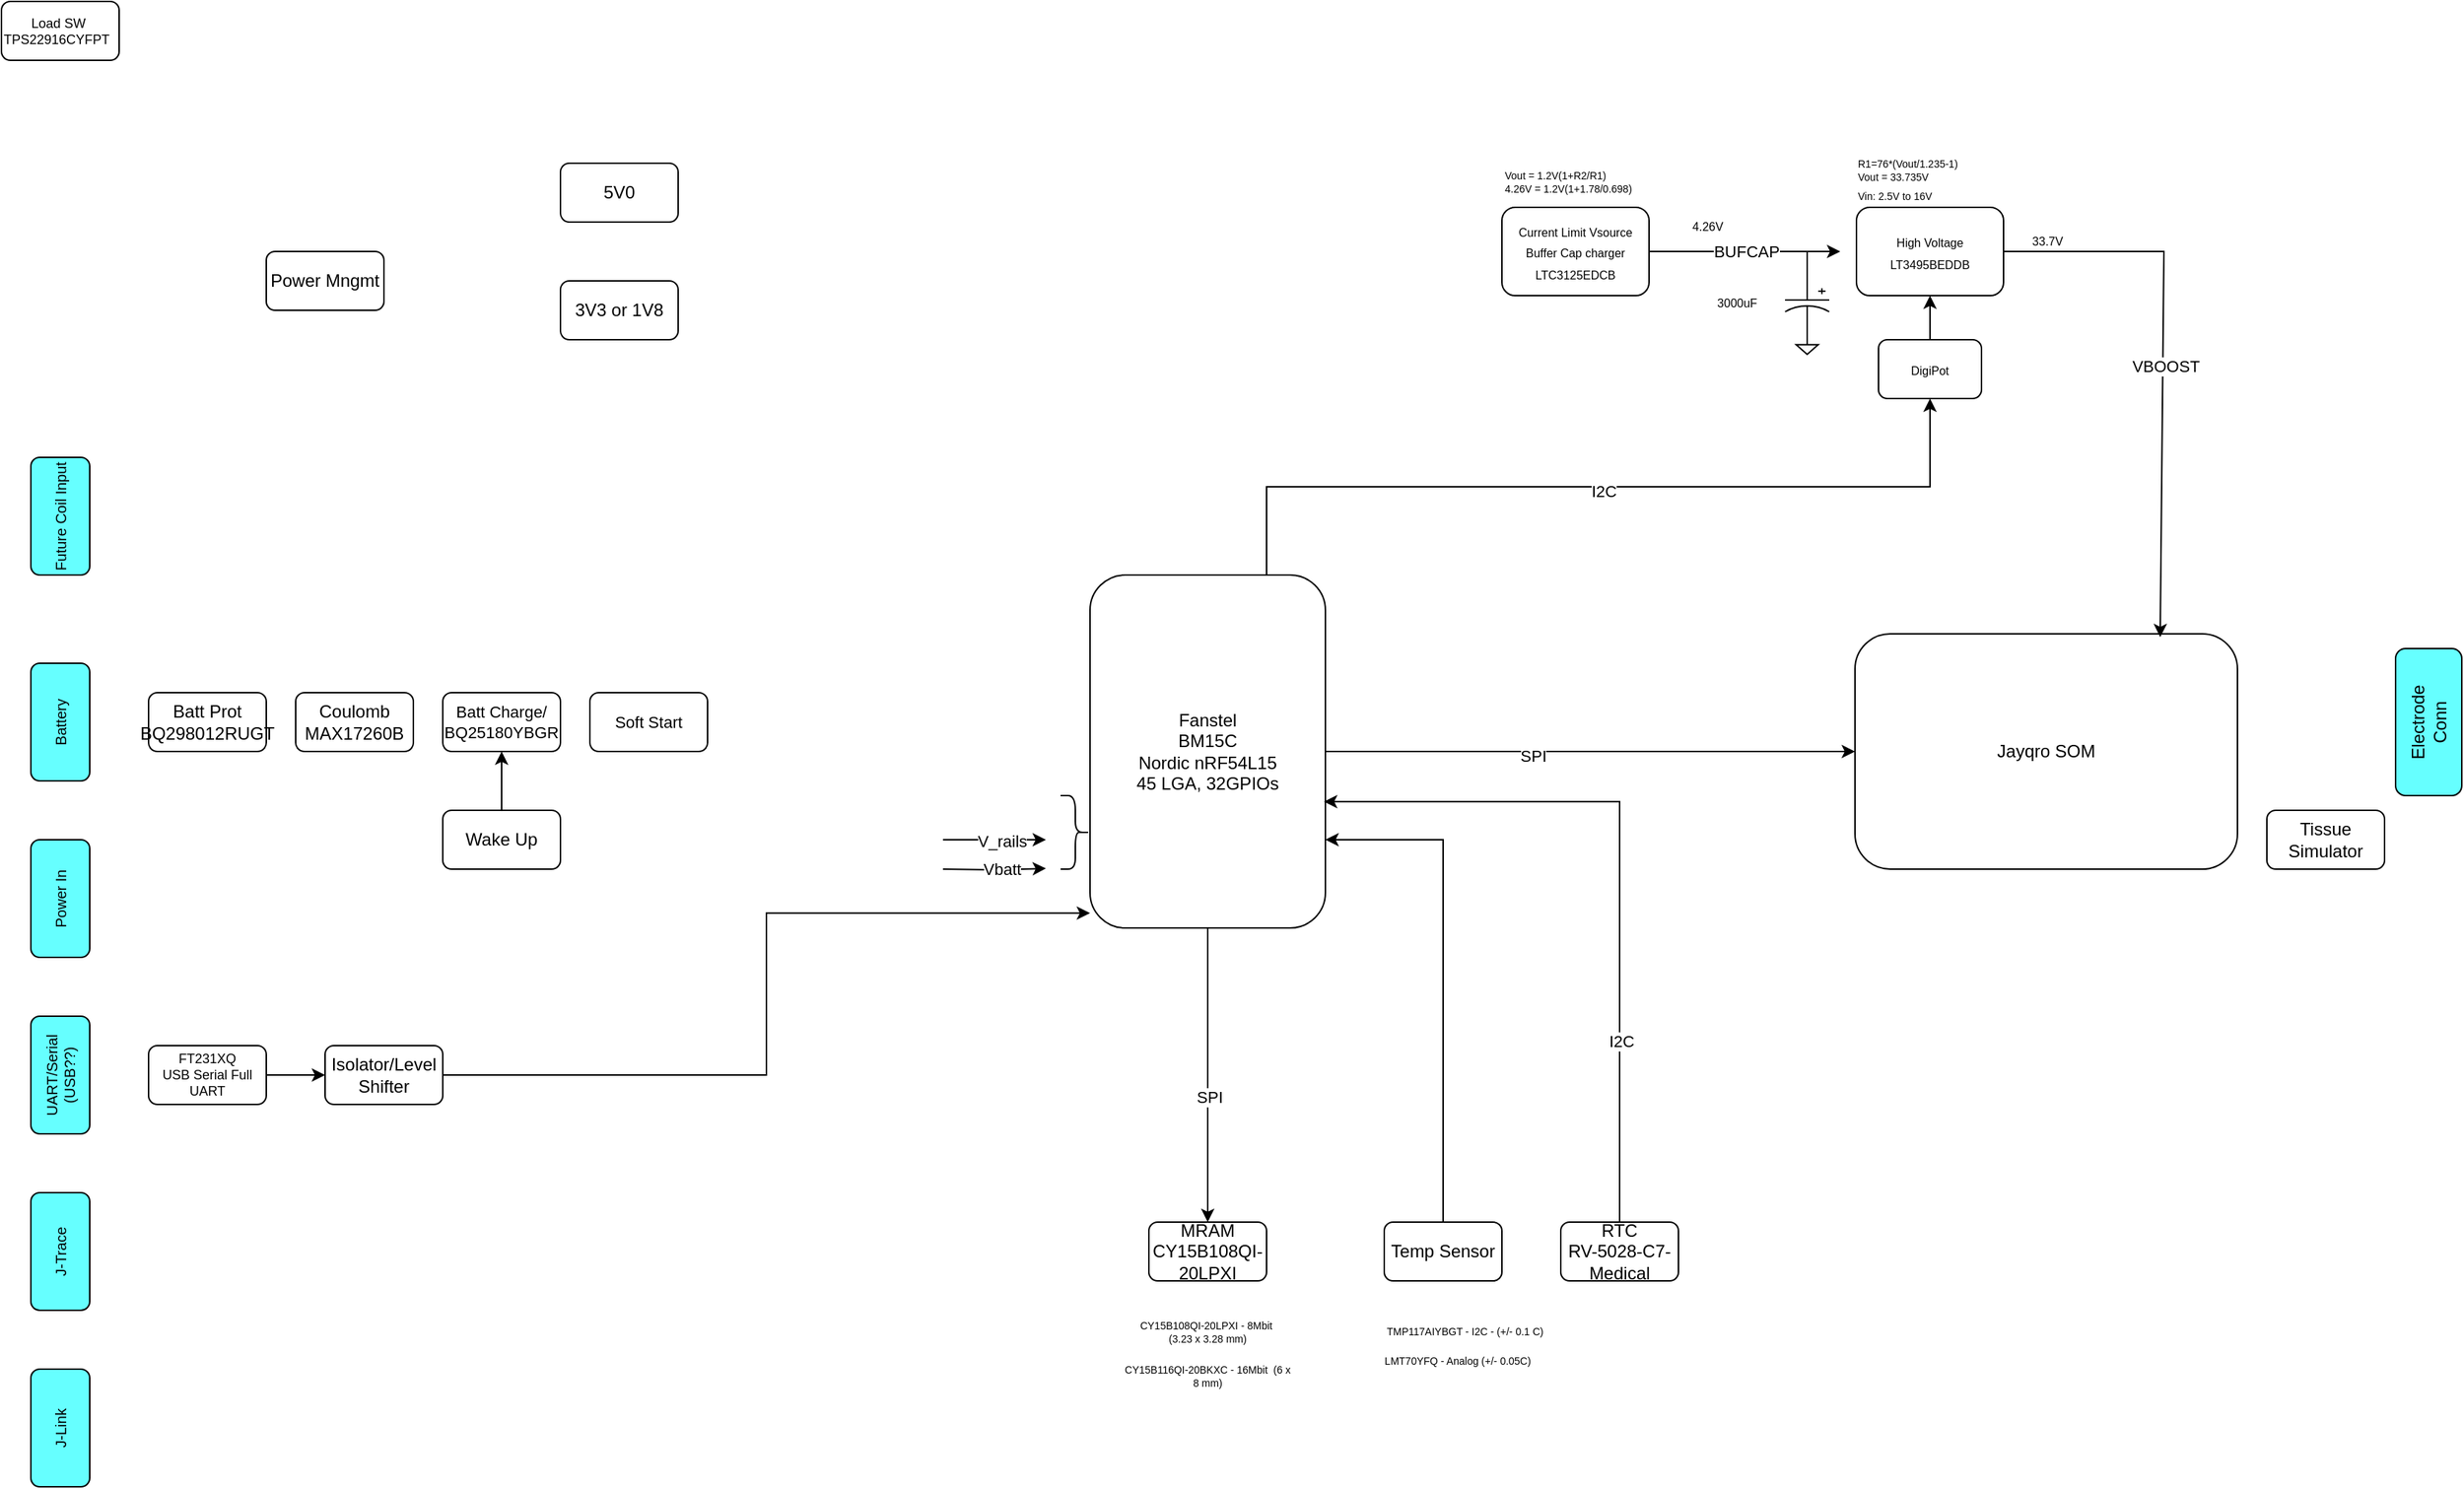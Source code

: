 <mxfile version="27.1.6">
  <diagram name="Page-1" id="S1ekoMq3kWfkfN6MklpE">
    <mxGraphModel dx="672" dy="372" grid="1" gridSize="10" guides="1" tooltips="1" connect="1" arrows="1" fold="1" page="1" pageScale="1" pageWidth="1700" pageHeight="1100" math="0" shadow="0">
      <root>
        <mxCell id="0" />
        <mxCell id="1" parent="0" />
        <mxCell id="mMsDG7vZc8K9TrAEefOq-13" value="Jayqro SOM" style="rounded=1;whiteSpace=wrap;html=1;" vertex="1" parent="1">
          <mxGeometry x="1280" y="440" width="260" height="160" as="geometry" />
        </mxCell>
        <mxCell id="mMsDG7vZc8K9TrAEefOq-59" style="edgeStyle=orthogonalEdgeStyle;rounded=0;orthogonalLoop=1;jettySize=auto;html=1;exitX=1;exitY=0.5;exitDx=0;exitDy=0;entryX=0;entryY=0.5;entryDx=0;entryDy=0;" edge="1" parent="1" source="mMsDG7vZc8K9TrAEefOq-14" target="mMsDG7vZc8K9TrAEefOq-13">
          <mxGeometry relative="1" as="geometry" />
        </mxCell>
        <mxCell id="mMsDG7vZc8K9TrAEefOq-60" value="SPI" style="edgeLabel;html=1;align=center;verticalAlign=middle;resizable=0;points=[];" vertex="1" connectable="0" parent="mMsDG7vZc8K9TrAEefOq-59">
          <mxGeometry x="-0.216" y="-3" relative="1" as="geometry">
            <mxPoint as="offset" />
          </mxGeometry>
        </mxCell>
        <mxCell id="mMsDG7vZc8K9TrAEefOq-61" style="edgeStyle=orthogonalEdgeStyle;rounded=0;orthogonalLoop=1;jettySize=auto;html=1;exitX=0.5;exitY=1;exitDx=0;exitDy=0;" edge="1" parent="1" source="mMsDG7vZc8K9TrAEefOq-14" target="mMsDG7vZc8K9TrAEefOq-20">
          <mxGeometry relative="1" as="geometry" />
        </mxCell>
        <mxCell id="mMsDG7vZc8K9TrAEefOq-62" value="SPI" style="edgeLabel;html=1;align=center;verticalAlign=middle;resizable=0;points=[];" vertex="1" connectable="0" parent="mMsDG7vZc8K9TrAEefOq-61">
          <mxGeometry x="0.147" y="1" relative="1" as="geometry">
            <mxPoint as="offset" />
          </mxGeometry>
        </mxCell>
        <mxCell id="mMsDG7vZc8K9TrAEefOq-79" style="edgeStyle=orthogonalEdgeStyle;rounded=0;orthogonalLoop=1;jettySize=auto;html=1;exitX=0.75;exitY=0;exitDx=0;exitDy=0;exitPerimeter=0;" edge="1" parent="1" source="mMsDG7vZc8K9TrAEefOq-14" target="mMsDG7vZc8K9TrAEefOq-47">
          <mxGeometry relative="1" as="geometry" />
        </mxCell>
        <mxCell id="mMsDG7vZc8K9TrAEefOq-80" value="I2C" style="edgeLabel;html=1;align=center;verticalAlign=middle;resizable=0;points=[];" vertex="1" connectable="0" parent="mMsDG7vZc8K9TrAEefOq-79">
          <mxGeometry x="0.01" y="-3" relative="1" as="geometry">
            <mxPoint as="offset" />
          </mxGeometry>
        </mxCell>
        <mxCell id="mMsDG7vZc8K9TrAEefOq-14" value="Fanstel&lt;div&gt;BM15C&lt;/div&gt;&lt;div&gt;Nordic nRF54L15&lt;/div&gt;&lt;div&gt;45 LGA, 32GPIOs&lt;/div&gt;" style="rounded=1;whiteSpace=wrap;html=1;points=[[0,0,0,0,0],[0,0.25,0,0,0],[0,0.5,0,0,0],[0,0.75,0,0,0],[0,0.82,0,0,0],[0,0.87,0,0,0],[0,1,0,0,0],[0.25,0,0,0,0],[0.25,1,0,0,0],[0.5,0,0,0,0],[0.5,1,0,0,0],[0.75,0,0,0,0],[0.75,1,0,0,0],[1,0,0,0,0],[1,0.25,0,0,0],[1,0.5,0,0,0],[1,0.75,0,0,0],[1,1,0,0,0]];" vertex="1" parent="1">
          <mxGeometry x="760" y="400" width="160" height="240" as="geometry" />
        </mxCell>
        <mxCell id="mMsDG7vZc8K9TrAEefOq-20" value="MRAM&lt;div&gt;CY15B108QI-20LPXI&lt;/div&gt;" style="rounded=1;whiteSpace=wrap;html=1;" vertex="1" parent="1">
          <mxGeometry x="800" y="840" width="80" height="40" as="geometry" />
        </mxCell>
        <mxCell id="mMsDG7vZc8K9TrAEefOq-24" value="Electrode&lt;div&gt;Conn&lt;/div&gt;" style="rounded=1;whiteSpace=wrap;html=1;fillColor=#66FFFF;rotation=-90;" vertex="1" parent="1">
          <mxGeometry x="1620" y="477.5" width="100" height="45" as="geometry" />
        </mxCell>
        <mxCell id="mMsDG7vZc8K9TrAEefOq-25" value="Batt Prot&lt;div&gt;BQ298012RUGT&lt;/div&gt;" style="rounded=1;whiteSpace=wrap;html=1;" vertex="1" parent="1">
          <mxGeometry x="120" y="480" width="80" height="40" as="geometry" />
        </mxCell>
        <mxCell id="mMsDG7vZc8K9TrAEefOq-26" value="Batt Charge/&lt;div&gt;BQ25180YBGR&lt;/div&gt;" style="rounded=1;whiteSpace=wrap;html=1;fontSize=11;" vertex="1" parent="1">
          <mxGeometry x="320" y="480" width="80" height="40" as="geometry" />
        </mxCell>
        <mxCell id="mMsDG7vZc8K9TrAEefOq-27" value="Power In" style="rounded=1;whiteSpace=wrap;html=3;fillColor=#66FFFF;fontSize=10;rotation=-90;" vertex="1" parent="1">
          <mxGeometry x="20" y="600" width="80" height="40" as="geometry" />
        </mxCell>
        <mxCell id="mMsDG7vZc8K9TrAEefOq-28" value="UART/Serial (USB??)" style="rounded=1;whiteSpace=wrap;html=3;fillColor=#66FFFF;fontSize=10;rotation=-90;" vertex="1" parent="1">
          <mxGeometry x="20" y="720" width="80" height="40" as="geometry" />
        </mxCell>
        <mxCell id="mMsDG7vZc8K9TrAEefOq-29" value="Battery" style="rounded=1;whiteSpace=wrap;html=3;fillColor=#66FFFF;fontSize=10;rotation=-90;" vertex="1" parent="1">
          <mxGeometry x="20" y="480" width="80" height="40" as="geometry" />
        </mxCell>
        <mxCell id="mMsDG7vZc8K9TrAEefOq-30" value="&lt;div&gt;&lt;span style=&quot;font-size: 8px;&quot;&gt;Current Limit Vsource&lt;/span&gt;&lt;/div&gt;&lt;div&gt;&lt;span style=&quot;font-size: 8px;&quot;&gt;Buffer Cap charger&lt;/span&gt;&lt;/div&gt;&lt;div&gt;&lt;div&gt;&lt;span style=&quot;font-size: 8px;&quot;&gt;LTC3125EDCB&lt;/span&gt;&lt;/div&gt;&lt;/div&gt;" style="rounded=1;whiteSpace=wrap;html=1;" vertex="1" parent="1">
          <mxGeometry x="1040" y="150" width="100" height="60" as="geometry" />
        </mxCell>
        <mxCell id="mMsDG7vZc8K9TrAEefOq-31" value="" style="endArrow=classic;html=1;rounded=0;exitX=1;exitY=0.5;exitDx=0;exitDy=0;" edge="1" parent="1" source="mMsDG7vZc8K9TrAEefOq-30">
          <mxGeometry width="50" height="50" relative="1" as="geometry">
            <mxPoint x="910" y="160" as="sourcePoint" />
            <mxPoint x="1270" y="180" as="targetPoint" />
          </mxGeometry>
        </mxCell>
        <mxCell id="mMsDG7vZc8K9TrAEefOq-32" value="BUFCAP" style="edgeLabel;html=1;align=center;verticalAlign=middle;resizable=0;points=[];" vertex="1" connectable="0" parent="mMsDG7vZc8K9TrAEefOq-31">
          <mxGeometry x="0.006" relative="1" as="geometry">
            <mxPoint as="offset" />
          </mxGeometry>
        </mxCell>
        <mxCell id="mMsDG7vZc8K9TrAEefOq-33" value="Vout = 1.2V(1+R2/R1)&lt;div&gt;4.26V = 1.2V(1+1.78/0.698)&lt;/div&gt;" style="text;html=1;align=left;verticalAlign=middle;whiteSpace=wrap;rounded=0;fontSize=7;" vertex="1" parent="1">
          <mxGeometry x="1040" y="118" width="100" height="30" as="geometry" />
        </mxCell>
        <mxCell id="mMsDG7vZc8K9TrAEefOq-34" value="&lt;div&gt;&lt;span style=&quot;font-size: 8px; background-color: transparent; color: light-dark(rgb(0, 0, 0), rgb(255, 255, 255));&quot;&gt;High Voltage&lt;/span&gt;&lt;/div&gt;&lt;div&gt;&lt;div&gt;&lt;span style=&quot;font-size: 8px;&quot;&gt;LT3495BEDDB&lt;/span&gt;&lt;/div&gt;&lt;/div&gt;" style="rounded=1;whiteSpace=wrap;html=1;" vertex="1" parent="1">
          <mxGeometry x="1281" y="150" width="100" height="60" as="geometry" />
        </mxCell>
        <mxCell id="mMsDG7vZc8K9TrAEefOq-35" value="" style="endArrow=classic;html=1;rounded=0;exitX=1;exitY=0.5;exitDx=0;exitDy=0;entryX=0.798;entryY=0.014;entryDx=0;entryDy=0;entryPerimeter=0;" edge="1" parent="1" source="mMsDG7vZc8K9TrAEefOq-34" target="mMsDG7vZc8K9TrAEefOq-13">
          <mxGeometry width="50" height="50" relative="1" as="geometry">
            <mxPoint x="1151" y="160" as="sourcePoint" />
            <mxPoint x="1521" y="180" as="targetPoint" />
            <Array as="points">
              <mxPoint x="1490" y="180" />
            </Array>
          </mxGeometry>
        </mxCell>
        <mxCell id="mMsDG7vZc8K9TrAEefOq-36" value="VBOOST" style="edgeLabel;html=1;align=center;verticalAlign=middle;resizable=0;points=[];" vertex="1" connectable="0" parent="mMsDG7vZc8K9TrAEefOq-35">
          <mxGeometry x="0.006" relative="1" as="geometry">
            <mxPoint x="1" as="offset" />
          </mxGeometry>
        </mxCell>
        <mxCell id="mMsDG7vZc8K9TrAEefOq-37" value="R1=76*(Vout/1.235-1)&lt;div&gt;Vout = 33.735V&lt;/div&gt;" style="text;html=1;align=left;verticalAlign=middle;whiteSpace=wrap;rounded=0;fontSize=7;" vertex="1" parent="1">
          <mxGeometry x="1280" y="110" width="160" height="30" as="geometry" />
        </mxCell>
        <mxCell id="mMsDG7vZc8K9TrAEefOq-38" value="" style="pointerEvents=1;verticalLabelPosition=bottom;shadow=0;dashed=0;align=center;html=1;verticalAlign=top;shape=mxgraph.electrical.capacitors.capacitor_3;rotation=90;" vertex="1" parent="1">
          <mxGeometry x="1227.5" y="200" width="40" height="30" as="geometry" />
        </mxCell>
        <mxCell id="mMsDG7vZc8K9TrAEefOq-39" value="3000uF" style="text;html=1;align=center;verticalAlign=middle;whiteSpace=wrap;rounded=0;fontSize=8;" vertex="1" parent="1">
          <mxGeometry x="1160" y="200" width="80" height="30" as="geometry" />
        </mxCell>
        <mxCell id="mMsDG7vZc8K9TrAEefOq-40" value="" style="pointerEvents=1;verticalLabelPosition=bottom;shadow=0;dashed=0;align=center;html=1;verticalAlign=top;shape=mxgraph.electrical.signal_sources.signal_ground;" vertex="1" parent="1">
          <mxGeometry x="1240" y="240" width="15" height="10" as="geometry" />
        </mxCell>
        <mxCell id="mMsDG7vZc8K9TrAEefOq-41" value="" style="endArrow=none;html=1;rounded=0;entryX=1;entryY=0.5;entryDx=0;entryDy=0;entryPerimeter=0;exitX=0.5;exitY=0;exitDx=0;exitDy=0;exitPerimeter=0;" edge="1" parent="1" source="mMsDG7vZc8K9TrAEefOq-40" target="mMsDG7vZc8K9TrAEefOq-38">
          <mxGeometry width="50" height="50" relative="1" as="geometry">
            <mxPoint x="1197.5" y="200" as="sourcePoint" />
            <mxPoint x="1247.5" y="150" as="targetPoint" />
          </mxGeometry>
        </mxCell>
        <mxCell id="mMsDG7vZc8K9TrAEefOq-42" value="" style="endArrow=none;html=1;rounded=0;exitX=0;exitY=0.5;exitDx=0;exitDy=0;exitPerimeter=0;" edge="1" parent="1" source="mMsDG7vZc8K9TrAEefOq-38">
          <mxGeometry width="50" height="50" relative="1" as="geometry">
            <mxPoint x="1197.5" y="200" as="sourcePoint" />
            <mxPoint x="1247.5" y="180" as="targetPoint" />
          </mxGeometry>
        </mxCell>
        <mxCell id="mMsDG7vZc8K9TrAEefOq-43" value="4.26V" style="text;html=1;align=center;verticalAlign=middle;whiteSpace=wrap;rounded=0;fontSize=8;" vertex="1" parent="1">
          <mxGeometry x="1160" y="148" width="40" height="30" as="geometry" />
        </mxCell>
        <mxCell id="mMsDG7vZc8K9TrAEefOq-44" value="33.7V" style="text;html=1;align=center;verticalAlign=middle;whiteSpace=wrap;rounded=0;fontSize=8;" vertex="1" parent="1">
          <mxGeometry x="1391" y="158" width="40" height="30" as="geometry" />
        </mxCell>
        <mxCell id="mMsDG7vZc8K9TrAEefOq-45" value="Vin: 2.5V to 16V" style="text;html=1;align=left;verticalAlign=middle;whiteSpace=wrap;rounded=0;fontSize=7;" vertex="1" parent="1">
          <mxGeometry x="1280" y="138" width="60" height="10" as="geometry" />
        </mxCell>
        <mxCell id="mMsDG7vZc8K9TrAEefOq-50" style="edgeStyle=orthogonalEdgeStyle;rounded=0;orthogonalLoop=1;jettySize=auto;html=1;exitX=0.5;exitY=0;exitDx=0;exitDy=0;entryX=0.5;entryY=1;entryDx=0;entryDy=0;" edge="1" parent="1" source="mMsDG7vZc8K9TrAEefOq-47" target="mMsDG7vZc8K9TrAEefOq-34">
          <mxGeometry relative="1" as="geometry" />
        </mxCell>
        <mxCell id="mMsDG7vZc8K9TrAEefOq-47" value="&lt;div&gt;&lt;span style=&quot;font-size: 8px;&quot;&gt;DigiPot&lt;/span&gt;&lt;/div&gt;" style="rounded=1;whiteSpace=wrap;html=1;" vertex="1" parent="1">
          <mxGeometry x="1296" y="240" width="70" height="40" as="geometry" />
        </mxCell>
        <mxCell id="mMsDG7vZc8K9TrAEefOq-51" value="J-Trace" style="rounded=1;whiteSpace=wrap;html=3;fillColor=#66FFFF;fontSize=10;rotation=-90;" vertex="1" parent="1">
          <mxGeometry x="20" y="840" width="80" height="40" as="geometry" />
        </mxCell>
        <mxCell id="mMsDG7vZc8K9TrAEefOq-52" value="J-Link" style="rounded=1;whiteSpace=wrap;html=3;fillColor=#66FFFF;fontSize=10;rotation=-90;" vertex="1" parent="1">
          <mxGeometry x="20" y="960" width="80" height="40" as="geometry" />
        </mxCell>
        <mxCell id="mMsDG7vZc8K9TrAEefOq-53" value="Load SW&amp;nbsp; TPS22916CYFPT&amp;nbsp;&amp;nbsp;" style="rounded=1;whiteSpace=wrap;html=1;fontSize=9;" vertex="1" parent="1">
          <mxGeometry x="20" y="10" width="80" height="40" as="geometry" />
        </mxCell>
        <mxCell id="mMsDG7vZc8K9TrAEefOq-88" style="edgeStyle=orthogonalEdgeStyle;rounded=0;orthogonalLoop=1;jettySize=auto;html=1;exitX=0.5;exitY=0;exitDx=0;exitDy=0;entryX=0.5;entryY=1;entryDx=0;entryDy=0;" edge="1" parent="1" source="mMsDG7vZc8K9TrAEefOq-54" target="mMsDG7vZc8K9TrAEefOq-26">
          <mxGeometry relative="1" as="geometry" />
        </mxCell>
        <mxCell id="mMsDG7vZc8K9TrAEefOq-54" value="Wake Up" style="rounded=1;whiteSpace=wrap;html=1;" vertex="1" parent="1">
          <mxGeometry x="320" y="560" width="80" height="40" as="geometry" />
        </mxCell>
        <mxCell id="mMsDG7vZc8K9TrAEefOq-55" value="RTC&lt;div&gt;RV-5028-C7-Medical&lt;/div&gt;" style="rounded=1;whiteSpace=wrap;html=1;" vertex="1" parent="1">
          <mxGeometry x="1080" y="840" width="80" height="40" as="geometry" />
        </mxCell>
        <mxCell id="mMsDG7vZc8K9TrAEefOq-81" style="edgeStyle=orthogonalEdgeStyle;rounded=0;orthogonalLoop=1;jettySize=auto;html=1;exitX=1;exitY=0.5;exitDx=0;exitDy=0;entryX=0;entryY=0.5;entryDx=0;entryDy=0;" edge="1" parent="1" source="mMsDG7vZc8K9TrAEefOq-56" target="mMsDG7vZc8K9TrAEefOq-57">
          <mxGeometry relative="1" as="geometry" />
        </mxCell>
        <mxCell id="mMsDG7vZc8K9TrAEefOq-56" value="FT231XQ&lt;div&gt;USB Serial Full UART&lt;/div&gt;" style="rounded=1;whiteSpace=wrap;html=1;fontSize=9;" vertex="1" parent="1">
          <mxGeometry x="120" y="720" width="80" height="40" as="geometry" />
        </mxCell>
        <mxCell id="mMsDG7vZc8K9TrAEefOq-57" value="&lt;div&gt;Isolator/Level Shifter&lt;/div&gt;" style="rounded=1;whiteSpace=wrap;html=1;" vertex="1" parent="1">
          <mxGeometry x="240" y="720" width="80" height="40" as="geometry" />
        </mxCell>
        <mxCell id="mMsDG7vZc8K9TrAEefOq-58" value="Tissue Simulator" style="rounded=1;whiteSpace=wrap;html=1;" vertex="1" parent="1">
          <mxGeometry x="1560" y="560" width="80" height="40" as="geometry" />
        </mxCell>
        <mxCell id="mMsDG7vZc8K9TrAEefOq-67" style="edgeStyle=orthogonalEdgeStyle;rounded=0;orthogonalLoop=1;jettySize=auto;html=1;entryX=1;entryY=0.5;entryDx=0;entryDy=0;" edge="1" parent="1">
          <mxGeometry relative="1" as="geometry">
            <mxPoint x="730" y="599.52" as="targetPoint" />
            <mxPoint x="660" y="600" as="sourcePoint" />
          </mxGeometry>
        </mxCell>
        <mxCell id="mMsDG7vZc8K9TrAEefOq-68" value="Vbatt" style="edgeLabel;html=1;align=center;verticalAlign=middle;resizable=0;points=[];" vertex="1" connectable="0" parent="mMsDG7vZc8K9TrAEefOq-67">
          <mxGeometry x="0.133" relative="1" as="geometry">
            <mxPoint as="offset" />
          </mxGeometry>
        </mxCell>
        <mxCell id="mMsDG7vZc8K9TrAEefOq-69" value="Temp Sensor" style="rounded=1;whiteSpace=wrap;html=1;" vertex="1" parent="1">
          <mxGeometry x="960" y="840" width="80" height="40" as="geometry" />
        </mxCell>
        <mxCell id="mMsDG7vZc8K9TrAEefOq-70" style="edgeStyle=orthogonalEdgeStyle;rounded=0;orthogonalLoop=1;jettySize=auto;html=1;exitX=0.5;exitY=0;exitDx=0;exitDy=0;entryX=1;entryY=0.75;entryDx=0;entryDy=0;entryPerimeter=0;" edge="1" parent="1" source="mMsDG7vZc8K9TrAEefOq-69" target="mMsDG7vZc8K9TrAEefOq-14">
          <mxGeometry relative="1" as="geometry" />
        </mxCell>
        <mxCell id="mMsDG7vZc8K9TrAEefOq-71" style="edgeStyle=orthogonalEdgeStyle;rounded=0;orthogonalLoop=1;jettySize=auto;html=1;exitX=1;exitY=0.5;exitDx=0;exitDy=0;entryX=0;entryY=0.958;entryDx=0;entryDy=0;entryPerimeter=0;" edge="1" parent="1" source="mMsDG7vZc8K9TrAEefOq-57" target="mMsDG7vZc8K9TrAEefOq-14">
          <mxGeometry relative="1" as="geometry" />
        </mxCell>
        <mxCell id="mMsDG7vZc8K9TrAEefOq-73" value="5V0" style="rounded=1;whiteSpace=wrap;html=1;" vertex="1" parent="1">
          <mxGeometry x="400" y="120" width="80" height="40" as="geometry" />
        </mxCell>
        <mxCell id="mMsDG7vZc8K9TrAEefOq-74" value="3V3 or 1V8" style="rounded=1;whiteSpace=wrap;html=1;" vertex="1" parent="1">
          <mxGeometry x="400" y="200" width="80" height="40" as="geometry" />
        </mxCell>
        <mxCell id="mMsDG7vZc8K9TrAEefOq-75" value="Power Mngmt" style="rounded=1;whiteSpace=wrap;html=1;" vertex="1" parent="1">
          <mxGeometry x="200" y="180" width="80" height="40" as="geometry" />
        </mxCell>
        <mxCell id="mMsDG7vZc8K9TrAEefOq-76" value="Coulomb MAX17260B" style="rounded=1;whiteSpace=wrap;html=1;" vertex="1" parent="1">
          <mxGeometry x="220" y="480" width="80" height="40" as="geometry" />
        </mxCell>
        <mxCell id="mMsDG7vZc8K9TrAEefOq-77" style="edgeStyle=orthogonalEdgeStyle;rounded=0;orthogonalLoop=1;jettySize=auto;html=1;exitX=0.5;exitY=0;exitDx=0;exitDy=0;entryX=0.994;entryY=0.642;entryDx=0;entryDy=0;entryPerimeter=0;" edge="1" parent="1" source="mMsDG7vZc8K9TrAEefOq-55" target="mMsDG7vZc8K9TrAEefOq-14">
          <mxGeometry relative="1" as="geometry" />
        </mxCell>
        <mxCell id="mMsDG7vZc8K9TrAEefOq-78" value="I2C" style="edgeLabel;html=1;align=center;verticalAlign=middle;resizable=0;points=[];" vertex="1" connectable="0" parent="mMsDG7vZc8K9TrAEefOq-77">
          <mxGeometry x="-0.495" y="-1" relative="1" as="geometry">
            <mxPoint as="offset" />
          </mxGeometry>
        </mxCell>
        <mxCell id="mMsDG7vZc8K9TrAEefOq-82" value="" style="shape=curlyBracket;whiteSpace=wrap;html=1;rounded=1;flipH=1;labelPosition=right;verticalLabelPosition=middle;align=left;verticalAlign=middle;" vertex="1" parent="1">
          <mxGeometry x="740" y="550" width="20" height="50" as="geometry" />
        </mxCell>
        <mxCell id="mMsDG7vZc8K9TrAEefOq-85" style="edgeStyle=orthogonalEdgeStyle;rounded=0;orthogonalLoop=1;jettySize=auto;html=1;entryX=1;entryY=0.5;entryDx=0;entryDy=0;" edge="1" parent="1">
          <mxGeometry relative="1" as="geometry">
            <mxPoint x="730" y="580" as="targetPoint" />
            <mxPoint x="660" y="580" as="sourcePoint" />
          </mxGeometry>
        </mxCell>
        <mxCell id="mMsDG7vZc8K9TrAEefOq-86" value="Vbatt" style="edgeLabel;html=1;align=center;verticalAlign=middle;resizable=0;points=[];" vertex="1" connectable="0" parent="mMsDG7vZc8K9TrAEefOq-85">
          <mxGeometry x="0.133" relative="1" as="geometry">
            <mxPoint as="offset" />
          </mxGeometry>
        </mxCell>
        <mxCell id="mMsDG7vZc8K9TrAEefOq-87" value="V_rails" style="edgeLabel;html=1;align=center;verticalAlign=middle;resizable=0;points=[];" vertex="1" connectable="0" parent="mMsDG7vZc8K9TrAEefOq-85">
          <mxGeometry x="0.138" y="-1" relative="1" as="geometry">
            <mxPoint as="offset" />
          </mxGeometry>
        </mxCell>
        <mxCell id="mMsDG7vZc8K9TrAEefOq-89" value="Soft Start" style="rounded=1;whiteSpace=wrap;html=1;fontSize=11;" vertex="1" parent="1">
          <mxGeometry x="420" y="480" width="80" height="40" as="geometry" />
        </mxCell>
        <mxCell id="mMsDG7vZc8K9TrAEefOq-90" value="TMP117AIYBGT - I2C - (+/- 0.1 C)" style="text;strokeColor=none;align=center;fillColor=none;html=1;verticalAlign=middle;whiteSpace=wrap;rounded=0;fontSize=7;" vertex="1" parent="1">
          <mxGeometry x="940" y="900" width="150" height="30" as="geometry" />
        </mxCell>
        <mxCell id="mMsDG7vZc8K9TrAEefOq-91" value="Future Coil Input" style="rounded=1;whiteSpace=wrap;html=3;fillColor=#66FFFF;fontSize=10;rotation=-90;" vertex="1" parent="1">
          <mxGeometry x="20" y="340" width="80" height="40" as="geometry" />
        </mxCell>
        <mxCell id="mMsDG7vZc8K9TrAEefOq-92" value="LMT70YFQ - Analog (+/- 0.05C)" style="text;strokeColor=none;align=center;fillColor=none;html=1;verticalAlign=middle;whiteSpace=wrap;rounded=0;fontSize=7;" vertex="1" parent="1">
          <mxGeometry x="940" y="920" width="140" height="30" as="geometry" />
        </mxCell>
        <mxCell id="mMsDG7vZc8K9TrAEefOq-93" value="CY15B108QI-20LPXI - 8Mbit&amp;nbsp; (3.23 x 3.28 mm)" style="text;strokeColor=none;align=center;fillColor=none;html=1;verticalAlign=middle;whiteSpace=wrap;rounded=0;fontSize=7;" vertex="1" parent="1">
          <mxGeometry x="790" y="900" width="100" height="30" as="geometry" />
        </mxCell>
        <mxCell id="mMsDG7vZc8K9TrAEefOq-94" value="CY15B116QI-20BKXC - 16Mbit&amp;nbsp; (6 x 8 mm)" style="text;strokeColor=none;align=center;fillColor=none;html=1;verticalAlign=middle;whiteSpace=wrap;rounded=0;fontSize=7;" vertex="1" parent="1">
          <mxGeometry x="780" y="930" width="120" height="30" as="geometry" />
        </mxCell>
      </root>
    </mxGraphModel>
  </diagram>
</mxfile>

